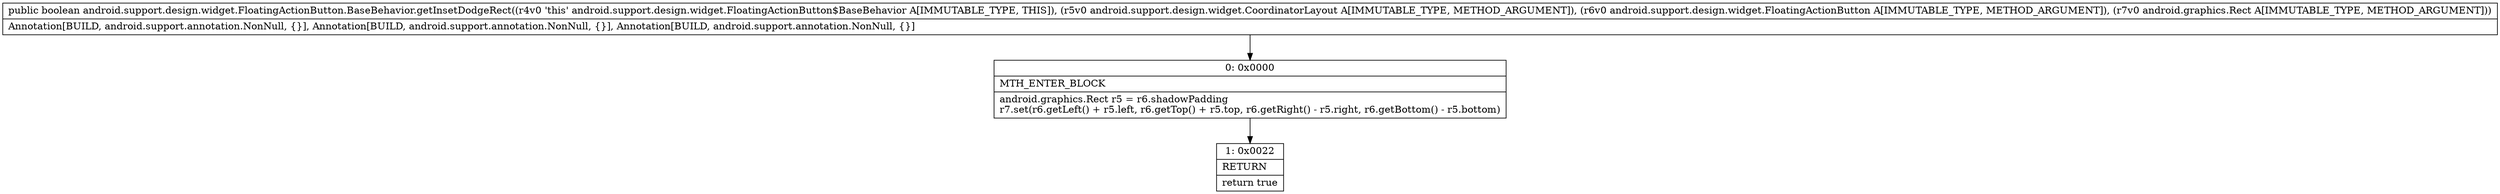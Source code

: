 digraph "CFG forandroid.support.design.widget.FloatingActionButton.BaseBehavior.getInsetDodgeRect(Landroid\/support\/design\/widget\/CoordinatorLayout;Landroid\/support\/design\/widget\/FloatingActionButton;Landroid\/graphics\/Rect;)Z" {
Node_0 [shape=record,label="{0\:\ 0x0000|MTH_ENTER_BLOCK\l|android.graphics.Rect r5 = r6.shadowPadding\lr7.set(r6.getLeft() + r5.left, r6.getTop() + r5.top, r6.getRight() \- r5.right, r6.getBottom() \- r5.bottom)\l}"];
Node_1 [shape=record,label="{1\:\ 0x0022|RETURN\l|return true\l}"];
MethodNode[shape=record,label="{public boolean android.support.design.widget.FloatingActionButton.BaseBehavior.getInsetDodgeRect((r4v0 'this' android.support.design.widget.FloatingActionButton$BaseBehavior A[IMMUTABLE_TYPE, THIS]), (r5v0 android.support.design.widget.CoordinatorLayout A[IMMUTABLE_TYPE, METHOD_ARGUMENT]), (r6v0 android.support.design.widget.FloatingActionButton A[IMMUTABLE_TYPE, METHOD_ARGUMENT]), (r7v0 android.graphics.Rect A[IMMUTABLE_TYPE, METHOD_ARGUMENT]))  | Annotation[BUILD, android.support.annotation.NonNull, \{\}], Annotation[BUILD, android.support.annotation.NonNull, \{\}], Annotation[BUILD, android.support.annotation.NonNull, \{\}]\l}"];
MethodNode -> Node_0;
Node_0 -> Node_1;
}

